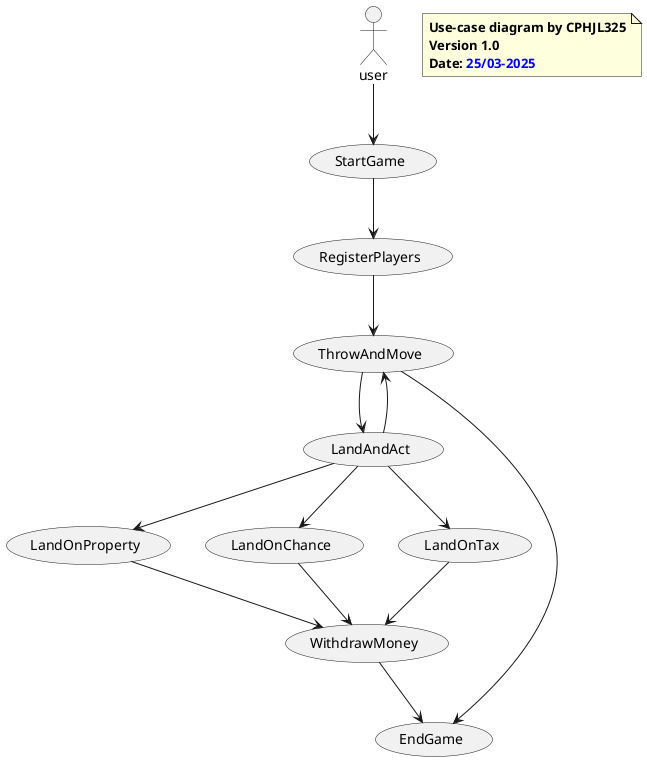 @startuml

'Use-case by CPHJL325 // Jonas Meinert Larsen

'Player

 actor user as u

'Use-cases from our ../wiki text

 usecase "StartGame" as sg
 usecase "RegisterPlayers" as rp
 usecase "ThrowAndMove" as tam
 usecase "LandAndAct" as laa
 usecase "EndGame" as eg
 usecase "WithdrawMoney" as wm
 usecase "LandOnProperty" as lop
 usecase "LandOnChance" as loc
 usecase "LandOnTax" as lot

'Display

u --> sg
sg --> rp
rp --> tam
tam --> laa
laa --> lop
laa --> loc
laa --> lot
lop --> wm
laa --> tam
loc --> wm
lot --> wm
tam --> eg
wm --> eg

'Notes

note as n1
    <b>Use-case diagram by CPHJL325</b>
    <b>Version 1.0</b>
    <b>Date: <color :blue>25/03-2025</color></b>
end note

@enduml